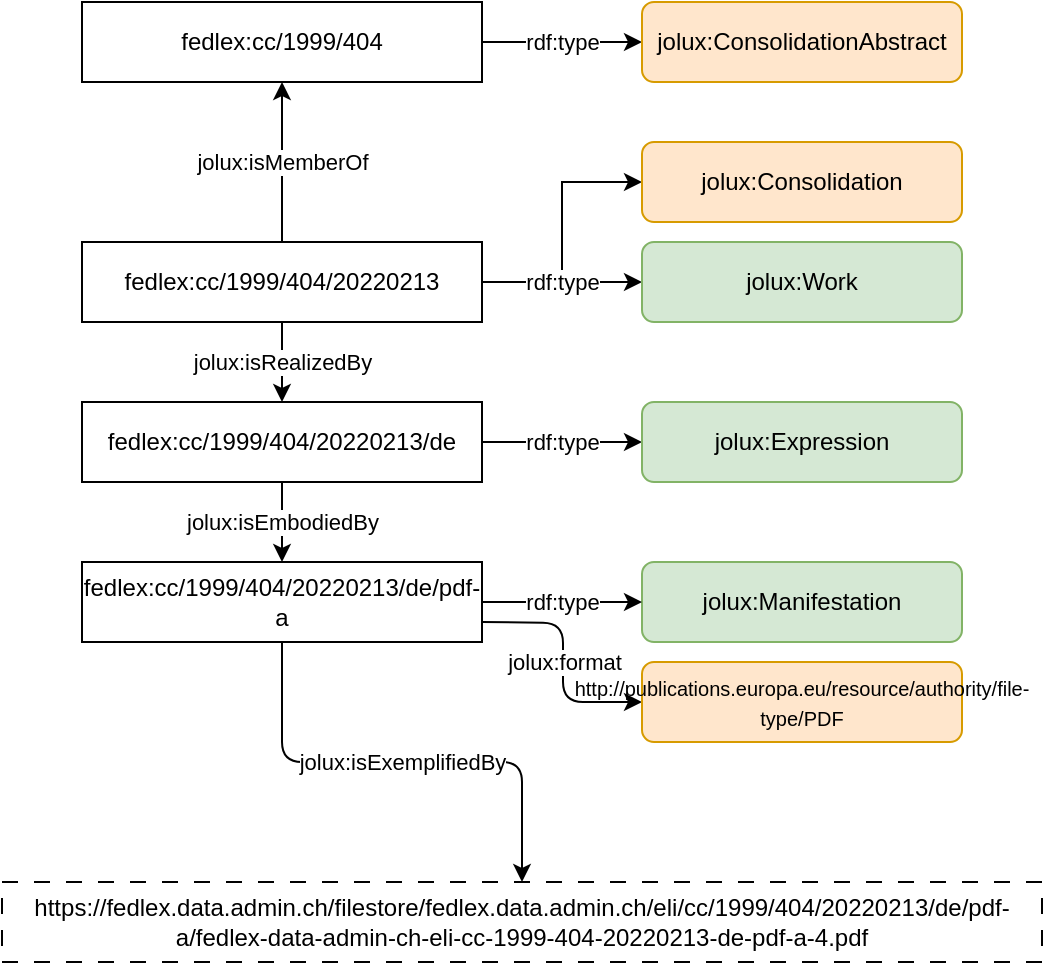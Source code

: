 <mxfile>
    <diagram id="SRrs_ta1pIiSuB_7zpYr" name="Seite-1">
        <mxGraphModel dx="1216" dy="484" grid="1" gridSize="10" guides="1" tooltips="1" connect="1" arrows="1" fold="1" page="1" pageScale="1" pageWidth="827" pageHeight="1169" math="0" shadow="0">
            <root>
                <mxCell id="0"/>
                <mxCell id="1" parent="0"/>
                <mxCell id="4" style="edgeStyle=orthogonalEdgeStyle;html=1;exitX=1;exitY=0.5;exitDx=0;exitDy=0;entryX=0;entryY=0.5;entryDx=0;entryDy=0;" parent="1" source="2" target="3" edge="1">
                    <mxGeometry relative="1" as="geometry"/>
                </mxCell>
                <mxCell id="5" value="&lt;div&gt;rdf:type&lt;/div&gt;" style="edgeLabel;html=1;align=center;verticalAlign=middle;resizable=0;points=[];" parent="4" vertex="1" connectable="0">
                    <mxGeometry relative="1" as="geometry">
                        <mxPoint as="offset"/>
                    </mxGeometry>
                </mxCell>
                <mxCell id="2" value="fedlex:cc/1999/404" style="rounded=0;whiteSpace=wrap;html=1;" parent="1" vertex="1">
                    <mxGeometry x="120" y="160" width="200" height="40" as="geometry"/>
                </mxCell>
                <mxCell id="3" value="jolux:ConsolidationAbstract" style="rounded=1;whiteSpace=wrap;html=1;fillColor=#ffe6cc;strokeColor=#d79b00;" parent="1" vertex="1">
                    <mxGeometry x="400" y="160" width="160" height="40" as="geometry"/>
                </mxCell>
                <mxCell id="8" style="edgeStyle=orthogonalEdgeStyle;html=1;exitX=0.5;exitY=0;exitDx=0;exitDy=0;rounded=0;entryX=0.5;entryY=1;entryDx=0;entryDy=0;" parent="1" source="6" target="2" edge="1">
                    <mxGeometry relative="1" as="geometry">
                        <mxPoint x="260" y="200" as="targetPoint"/>
                    </mxGeometry>
                </mxCell>
                <mxCell id="10" value="jolux:isMemberOf" style="edgeLabel;html=1;align=center;verticalAlign=middle;resizable=0;points=[];" parent="8" vertex="1" connectable="0">
                    <mxGeometry relative="1" as="geometry">
                        <mxPoint as="offset"/>
                    </mxGeometry>
                </mxCell>
                <mxCell id="11" style="edgeStyle=orthogonalEdgeStyle;rounded=0;html=1;exitX=1;exitY=0.5;exitDx=0;exitDy=0;entryX=0;entryY=0.5;entryDx=0;entryDy=0;" parent="1" source="6" target="7" edge="1">
                    <mxGeometry relative="1" as="geometry"/>
                </mxCell>
                <mxCell id="33" value="rdf:type" style="edgeStyle=orthogonalEdgeStyle;html=1;exitX=1;exitY=0.5;exitDx=0;exitDy=0;entryX=0;entryY=0.5;entryDx=0;entryDy=0;" edge="1" parent="1" source="6" target="32">
                    <mxGeometry relative="1" as="geometry"/>
                </mxCell>
                <mxCell id="6" value="fedlex:cc/1999/404/20220213" style="rounded=0;whiteSpace=wrap;html=1;" parent="1" vertex="1">
                    <mxGeometry x="120" y="280" width="200" height="40" as="geometry"/>
                </mxCell>
                <mxCell id="7" value="jolux:Consolidation" style="rounded=1;whiteSpace=wrap;html=1;fillColor=#ffe6cc;strokeColor=#d79b00;" parent="1" vertex="1">
                    <mxGeometry x="400" y="230" width="160" height="40" as="geometry"/>
                </mxCell>
                <mxCell id="16" style="edgeStyle=none;html=1;exitX=1;exitY=0.5;exitDx=0;exitDy=0;entryX=0;entryY=0.5;entryDx=0;entryDy=0;" edge="1" parent="1" source="13" target="14">
                    <mxGeometry relative="1" as="geometry"/>
                </mxCell>
                <mxCell id="17" value="rdf:type" style="edgeLabel;html=1;align=center;verticalAlign=middle;resizable=0;points=[];" vertex="1" connectable="0" parent="16">
                    <mxGeometry relative="1" as="geometry">
                        <mxPoint as="offset"/>
                    </mxGeometry>
                </mxCell>
                <mxCell id="18" style="edgeStyle=none;html=1;exitX=0.5;exitY=1;exitDx=0;exitDy=0;entryX=0.5;entryY=0;entryDx=0;entryDy=0;" edge="1" parent="1" source="6" target="13">
                    <mxGeometry relative="1" as="geometry"/>
                </mxCell>
                <mxCell id="19" value="jolux:isRealizedBy" style="edgeLabel;html=1;align=center;verticalAlign=middle;resizable=0;points=[];" vertex="1" connectable="0" parent="18">
                    <mxGeometry relative="1" as="geometry">
                        <mxPoint as="offset"/>
                    </mxGeometry>
                </mxCell>
                <mxCell id="13" value="fedlex:cc/1999/404/20220213/de" style="rounded=0;whiteSpace=wrap;html=1;" vertex="1" parent="1">
                    <mxGeometry x="120" y="360" width="200" height="40" as="geometry"/>
                </mxCell>
                <mxCell id="14" value="jolux:Expression" style="rounded=1;whiteSpace=wrap;html=1;fillColor=#d5e8d4;strokeColor=#82b366;" vertex="1" parent="1">
                    <mxGeometry x="400" y="360" width="160" height="40" as="geometry"/>
                </mxCell>
                <mxCell id="31" value="jolux:isExemplifiedBy" style="edgeStyle=orthogonalEdgeStyle;html=1;exitX=0.5;exitY=1;exitDx=0;exitDy=0;entryX=0.5;entryY=0;entryDx=0;entryDy=0;" edge="1" parent="1" source="21" target="30">
                    <mxGeometry relative="1" as="geometry">
                        <mxPoint as="offset"/>
                    </mxGeometry>
                </mxCell>
                <mxCell id="36" value="jolux:format" style="edgeStyle=orthogonalEdgeStyle;html=1;entryX=0;entryY=0.5;entryDx=0;entryDy=0;fontSize=11;" edge="1" parent="1" target="35">
                    <mxGeometry relative="1" as="geometry">
                        <mxPoint x="320" y="470" as="sourcePoint"/>
                    </mxGeometry>
                </mxCell>
                <mxCell id="21" value="fedlex:cc/1999/404/20220213/de/pdf-a" style="rounded=0;whiteSpace=wrap;html=1;" vertex="1" parent="1">
                    <mxGeometry x="120" y="440" width="200" height="40" as="geometry"/>
                </mxCell>
                <mxCell id="22" value="jolux:Manifestation" style="rounded=1;whiteSpace=wrap;html=1;fillColor=#d5e8d4;strokeColor=#82b366;" vertex="1" parent="1">
                    <mxGeometry x="400" y="440" width="160" height="40" as="geometry"/>
                </mxCell>
                <mxCell id="23" style="edgeStyle=none;html=1;exitX=0.5;exitY=1;exitDx=0;exitDy=0;entryX=0.5;entryY=0;entryDx=0;entryDy=0;" edge="1" parent="1" source="13" target="21">
                    <mxGeometry relative="1" as="geometry">
                        <mxPoint x="219.8" y="400" as="sourcePoint"/>
                        <mxPoint x="219.8" y="440" as="targetPoint"/>
                    </mxGeometry>
                </mxCell>
                <mxCell id="24" value="jolux:isEmbodiedBy" style="edgeLabel;html=1;align=center;verticalAlign=middle;resizable=0;points=[];" vertex="1" connectable="0" parent="23">
                    <mxGeometry relative="1" as="geometry">
                        <mxPoint as="offset"/>
                    </mxGeometry>
                </mxCell>
                <mxCell id="28" style="edgeStyle=none;html=1;exitX=1;exitY=0.5;exitDx=0;exitDy=0;entryX=0;entryY=0.5;entryDx=0;entryDy=0;" edge="1" parent="1" source="21" target="22">
                    <mxGeometry relative="1" as="geometry">
                        <mxPoint x="350" y="480" as="sourcePoint"/>
                        <mxPoint x="380" y="480" as="targetPoint"/>
                    </mxGeometry>
                </mxCell>
                <mxCell id="29" value="rdf:type" style="edgeLabel;html=1;align=center;verticalAlign=middle;resizable=0;points=[];" vertex="1" connectable="0" parent="28">
                    <mxGeometry relative="1" as="geometry">
                        <mxPoint as="offset"/>
                    </mxGeometry>
                </mxCell>
                <mxCell id="30" value="&lt;span style=&quot;&quot;&gt;https://fedlex.data.admin.ch/filestore/fedlex.data.admin.ch/eli/cc/1999/404/20220213/de/pdf-a/fedlex-data-admin-ch-eli-cc-1999-404-20220213-de-pdf-a-4.pdf&lt;br&gt; &lt;/span&gt;" style="rounded=0;whiteSpace=wrap;html=1;dashed=1;dashPattern=8 8;" vertex="1" parent="1">
                    <mxGeometry x="80" y="600" width="520" height="40" as="geometry"/>
                </mxCell>
                <mxCell id="32" value="jolux:Work" style="rounded=1;whiteSpace=wrap;html=1;fillColor=#d5e8d4;strokeColor=#82b366;" vertex="1" parent="1">
                    <mxGeometry x="400" y="280" width="160" height="40" as="geometry"/>
                </mxCell>
                <mxCell id="35" value="&lt;font style=&quot;font-size: 11px;&quot;&gt;&lt;span style=&quot;&quot;&gt;&lt;font style=&quot;font-size: 10px;&quot;&gt;http://publications.europa.eu/resource/authority/file-type/PDF &lt;/font&gt;&lt;/span&gt;&lt;/font&gt;" style="rounded=1;whiteSpace=wrap;html=1;fillColor=#ffe6cc;strokeColor=#d79b00;" vertex="1" parent="1">
                    <mxGeometry x="400" y="490" width="160" height="40" as="geometry"/>
                </mxCell>
            </root>
        </mxGraphModel>
    </diagram>
</mxfile>